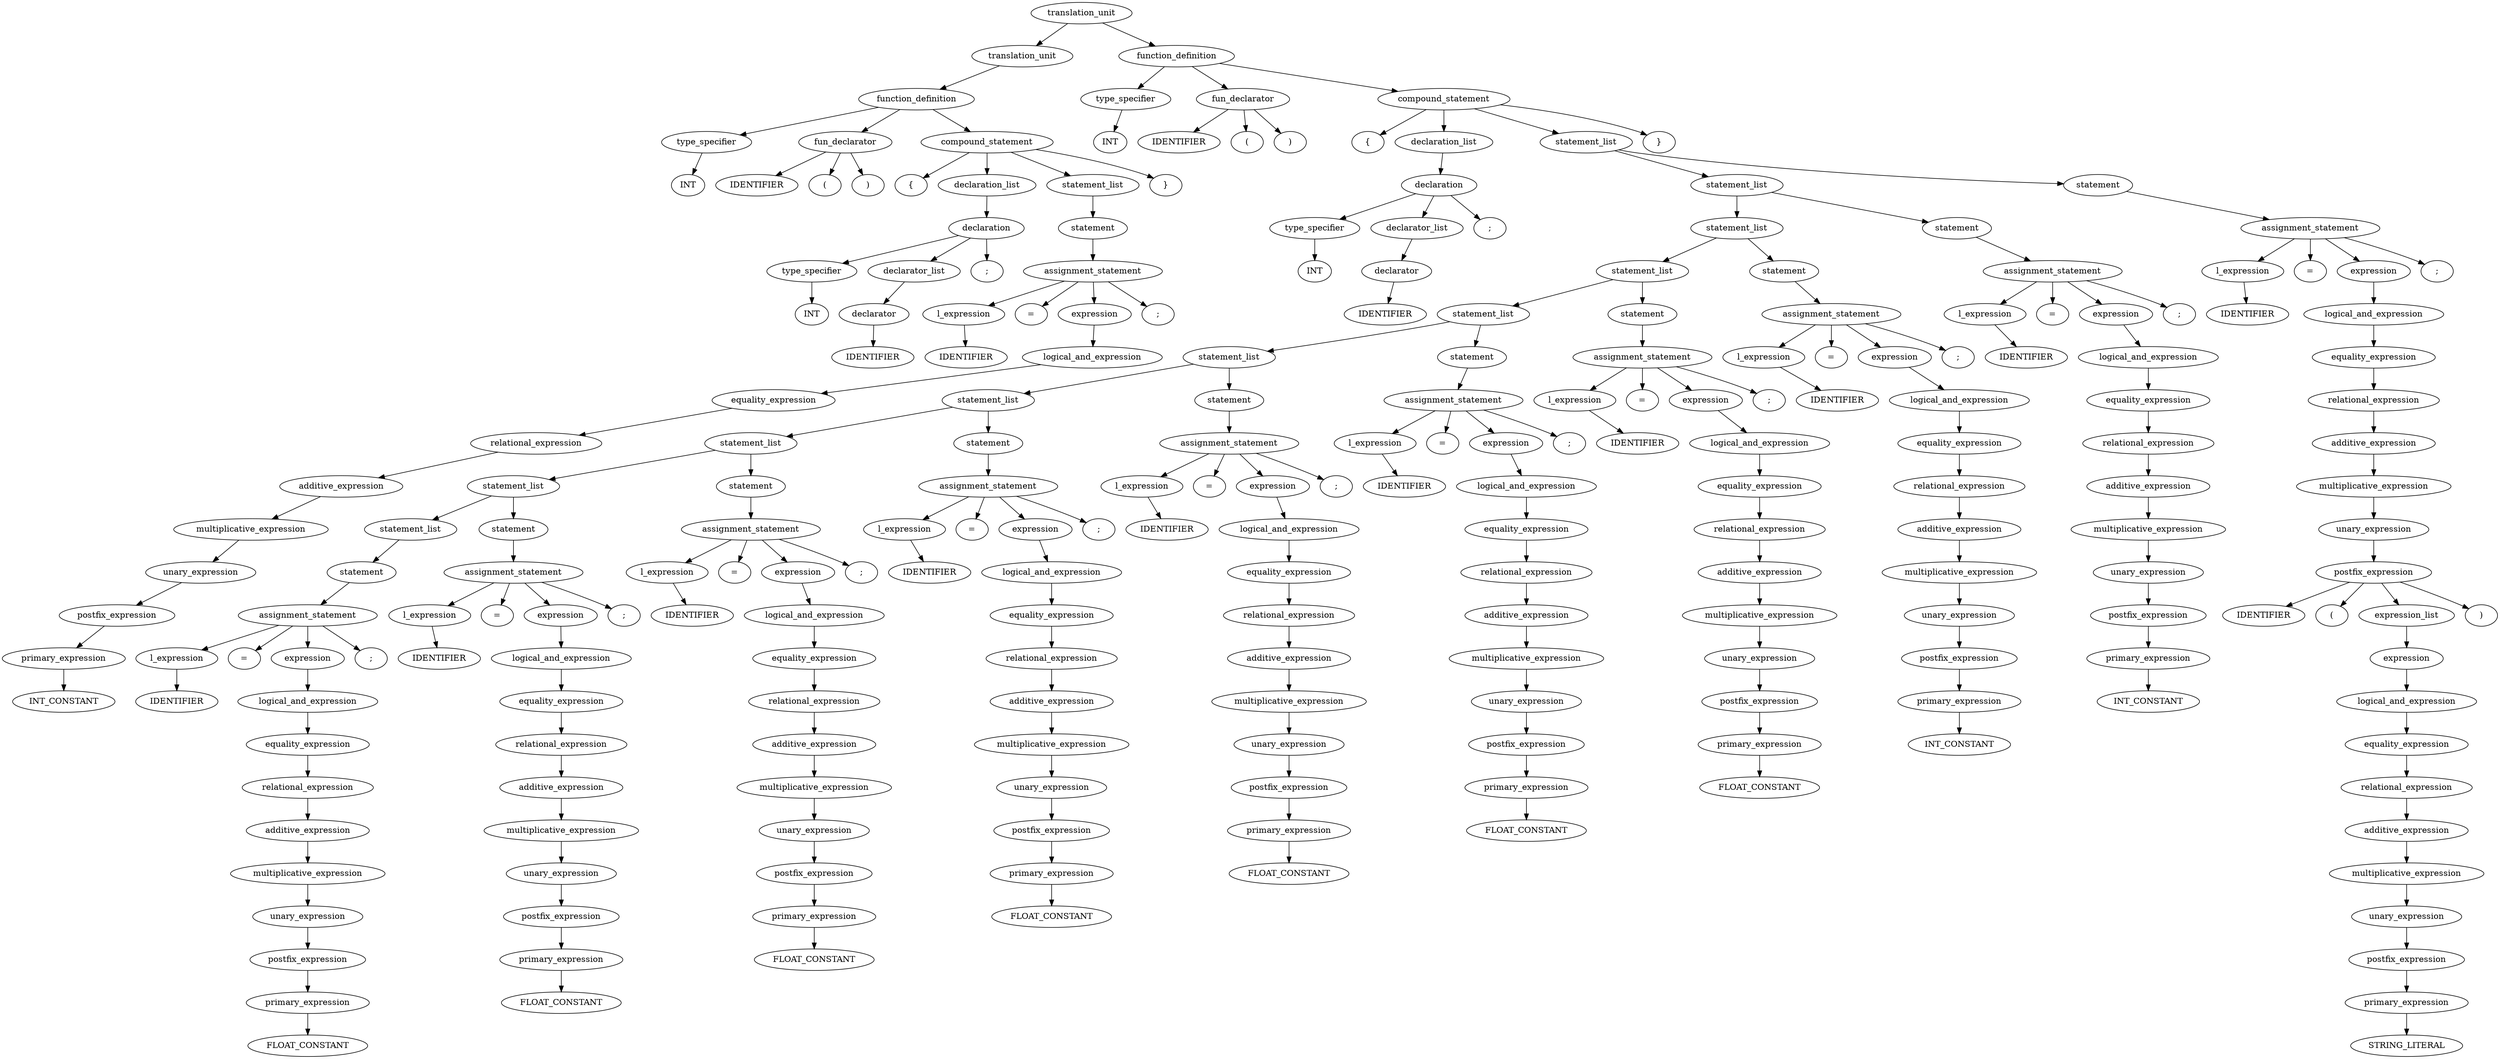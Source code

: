 digraph G {ordering=out;

1[label="type_specifier"]
1 -> 2
2[label="INT"]
3[label="fun_declarator"]
3 -> 4
4[label="IDENTIFIER"]
3 -> 5
5[label="("]
3 -> 6
6[label=")"]
7[label="type_specifier"]
7 -> 8
8[label="INT"]
9[label="declarator"]
9 -> 10
10[label="IDENTIFIER"]
11[label="declarator_list"]
11 -> 9
12[label="declaration"]
12 -> 7
12 -> 11
12 -> 13
13[label=";"]
14[label="declaration_list"]
14 -> 12
15[label="l_expression"]
15 -> 16
16[label="IDENTIFIER"]
17[label="primary_expression"]
17 -> 18
18[label="INT_CONSTANT"]
19[label="postfix_expression"]
19 -> 17
20[label="unary_expression"]
20 -> 19
21[label="multiplicative_expression"]
21 -> 20
22[label="additive_expression"]
22 -> 21
23[label="relational_expression"]
23 -> 22
24[label="equality_expression"]
24 -> 23
25[label="logical_and_expression"]
25 -> 24
26[label="expression"]
26 -> 25
27[label="assignment_statement"]
27 -> 15
27 -> 28
28[label="="]
27 -> 26
27 -> 29
29[label=";"]
30[label="statement"]
30 -> 27
31[label="statement_list"]
31 -> 30
32[label="compound_statement"]
32 -> 33
33[label="{"]
32 -> 14
32 -> 31
32 -> 34
34[label="}"]
35[label="function_definition"]
35 -> 1
35 -> 3
35 -> 32
36[label="translation_unit"]
36 -> 35
37[label="type_specifier"]
37 -> 38
38[label="INT"]
39[label="fun_declarator"]
39 -> 40
40[label="IDENTIFIER"]
39 -> 41
41[label="("]
39 -> 42
42[label=")"]
43[label="type_specifier"]
43 -> 44
44[label="INT"]
45[label="declarator"]
45 -> 46
46[label="IDENTIFIER"]
47[label="declarator_list"]
47 -> 45
48[label="declaration"]
48 -> 43
48 -> 47
48 -> 49
49[label=";"]
50[label="declaration_list"]
50 -> 48
51[label="l_expression"]
51 -> 52
52[label="IDENTIFIER"]
53[label="primary_expression"]
53 -> 54
54[label="FLOAT_CONSTANT"]
55[label="postfix_expression"]
55 -> 53
56[label="unary_expression"]
56 -> 55
57[label="multiplicative_expression"]
57 -> 56
58[label="additive_expression"]
58 -> 57
59[label="relational_expression"]
59 -> 58
60[label="equality_expression"]
60 -> 59
61[label="logical_and_expression"]
61 -> 60
62[label="expression"]
62 -> 61
63[label="assignment_statement"]
63 -> 51
63 -> 64
64[label="="]
63 -> 62
63 -> 65
65[label=";"]
66[label="statement"]
66 -> 63
67[label="statement_list"]
67 -> 66
68[label="l_expression"]
68 -> 69
69[label="IDENTIFIER"]
70[label="primary_expression"]
70 -> 71
71[label="FLOAT_CONSTANT"]
72[label="postfix_expression"]
72 -> 70
73[label="unary_expression"]
73 -> 72
74[label="multiplicative_expression"]
74 -> 73
75[label="additive_expression"]
75 -> 74
76[label="relational_expression"]
76 -> 75
77[label="equality_expression"]
77 -> 76
78[label="logical_and_expression"]
78 -> 77
79[label="expression"]
79 -> 78
80[label="assignment_statement"]
80 -> 68
80 -> 81
81[label="="]
80 -> 79
80 -> 82
82[label=";"]
83[label="statement"]
83 -> 80
84[label="statement_list"]
84 -> 67
84 -> 83
85[label="l_expression"]
85 -> 86
86[label="IDENTIFIER"]
87[label="primary_expression"]
87 -> 88
88[label="FLOAT_CONSTANT"]
89[label="postfix_expression"]
89 -> 87
90[label="unary_expression"]
90 -> 89
91[label="multiplicative_expression"]
91 -> 90
92[label="additive_expression"]
92 -> 91
93[label="relational_expression"]
93 -> 92
94[label="equality_expression"]
94 -> 93
95[label="logical_and_expression"]
95 -> 94
96[label="expression"]
96 -> 95
97[label="assignment_statement"]
97 -> 85
97 -> 98
98[label="="]
97 -> 96
97 -> 99
99[label=";"]
100[label="statement"]
100 -> 97
101[label="statement_list"]
101 -> 84
101 -> 100
102[label="l_expression"]
102 -> 103
103[label="IDENTIFIER"]
104[label="primary_expression"]
104 -> 105
105[label="FLOAT_CONSTANT"]
106[label="postfix_expression"]
106 -> 104
107[label="unary_expression"]
107 -> 106
108[label="multiplicative_expression"]
108 -> 107
109[label="additive_expression"]
109 -> 108
110[label="relational_expression"]
110 -> 109
111[label="equality_expression"]
111 -> 110
112[label="logical_and_expression"]
112 -> 111
113[label="expression"]
113 -> 112
114[label="assignment_statement"]
114 -> 102
114 -> 115
115[label="="]
114 -> 113
114 -> 116
116[label=";"]
117[label="statement"]
117 -> 114
118[label="statement_list"]
118 -> 101
118 -> 117
119[label="l_expression"]
119 -> 120
120[label="IDENTIFIER"]
121[label="primary_expression"]
121 -> 122
122[label="FLOAT_CONSTANT"]
123[label="postfix_expression"]
123 -> 121
124[label="unary_expression"]
124 -> 123
125[label="multiplicative_expression"]
125 -> 124
126[label="additive_expression"]
126 -> 125
127[label="relational_expression"]
127 -> 126
128[label="equality_expression"]
128 -> 127
129[label="logical_and_expression"]
129 -> 128
130[label="expression"]
130 -> 129
131[label="assignment_statement"]
131 -> 119
131 -> 132
132[label="="]
131 -> 130
131 -> 133
133[label=";"]
134[label="statement"]
134 -> 131
135[label="statement_list"]
135 -> 118
135 -> 134
136[label="l_expression"]
136 -> 137
137[label="IDENTIFIER"]
138[label="primary_expression"]
138 -> 139
139[label="FLOAT_CONSTANT"]
140[label="postfix_expression"]
140 -> 138
141[label="unary_expression"]
141 -> 140
142[label="multiplicative_expression"]
142 -> 141
143[label="additive_expression"]
143 -> 142
144[label="relational_expression"]
144 -> 143
145[label="equality_expression"]
145 -> 144
146[label="logical_and_expression"]
146 -> 145
147[label="expression"]
147 -> 146
148[label="assignment_statement"]
148 -> 136
148 -> 149
149[label="="]
148 -> 147
148 -> 150
150[label=";"]
151[label="statement"]
151 -> 148
152[label="statement_list"]
152 -> 135
152 -> 151
153[label="l_expression"]
153 -> 154
154[label="IDENTIFIER"]
155[label="primary_expression"]
155 -> 156
156[label="FLOAT_CONSTANT"]
157[label="postfix_expression"]
157 -> 155
158[label="unary_expression"]
158 -> 157
159[label="multiplicative_expression"]
159 -> 158
160[label="additive_expression"]
160 -> 159
161[label="relational_expression"]
161 -> 160
162[label="equality_expression"]
162 -> 161
163[label="logical_and_expression"]
163 -> 162
164[label="expression"]
164 -> 163
165[label="assignment_statement"]
165 -> 153
165 -> 166
166[label="="]
165 -> 164
165 -> 167
167[label=";"]
168[label="statement"]
168 -> 165
169[label="statement_list"]
169 -> 152
169 -> 168
170[label="l_expression"]
170 -> 171
171[label="IDENTIFIER"]
172[label="primary_expression"]
172 -> 173
173[label="INT_CONSTANT"]
174[label="postfix_expression"]
174 -> 172
175[label="unary_expression"]
175 -> 174
176[label="multiplicative_expression"]
176 -> 175
177[label="additive_expression"]
177 -> 176
178[label="relational_expression"]
178 -> 177
179[label="equality_expression"]
179 -> 178
180[label="logical_and_expression"]
180 -> 179
181[label="expression"]
181 -> 180
182[label="assignment_statement"]
182 -> 170
182 -> 183
183[label="="]
182 -> 181
182 -> 184
184[label=";"]
185[label="statement"]
185 -> 182
186[label="statement_list"]
186 -> 169
186 -> 185
187[label="l_expression"]
187 -> 188
188[label="IDENTIFIER"]
189[label="primary_expression"]
189 -> 190
190[label="INT_CONSTANT"]
191[label="postfix_expression"]
191 -> 189
192[label="unary_expression"]
192 -> 191
193[label="multiplicative_expression"]
193 -> 192
194[label="additive_expression"]
194 -> 193
195[label="relational_expression"]
195 -> 194
196[label="equality_expression"]
196 -> 195
197[label="logical_and_expression"]
197 -> 196
198[label="expression"]
198 -> 197
199[label="assignment_statement"]
199 -> 187
199 -> 200
200[label="="]
199 -> 198
199 -> 201
201[label=";"]
202[label="statement"]
202 -> 199
203[label="statement_list"]
203 -> 186
203 -> 202
204[label="l_expression"]
204 -> 205
205[label="IDENTIFIER"]
206[label="primary_expression"]
206 -> 207
207[label="STRING_LITERAL"]
208[label="postfix_expression"]
208 -> 206
209[label="unary_expression"]
209 -> 208
210[label="multiplicative_expression"]
210 -> 209
211[label="additive_expression"]
211 -> 210
212[label="relational_expression"]
212 -> 211
213[label="equality_expression"]
213 -> 212
214[label="logical_and_expression"]
214 -> 213
215[label="expression"]
215 -> 214
216[label="expression_list"]
216 -> 215
217[label="postfix_expression"]
217 -> 218
218[label="IDENTIFIER"]
217 -> 219
219[label="("]
217 -> 216
217 -> 220
220[label=")"]
221[label="unary_expression"]
221 -> 217
222[label="multiplicative_expression"]
222 -> 221
223[label="additive_expression"]
223 -> 222
224[label="relational_expression"]
224 -> 223
225[label="equality_expression"]
225 -> 224
226[label="logical_and_expression"]
226 -> 225
227[label="expression"]
227 -> 226
228[label="assignment_statement"]
228 -> 204
228 -> 229
229[label="="]
228 -> 227
228 -> 230
230[label=";"]
231[label="statement"]
231 -> 228
232[label="statement_list"]
232 -> 203
232 -> 231
233[label="compound_statement"]
233 -> 234
234[label="{"]
233 -> 50
233 -> 232
233 -> 235
235[label="}"]
236[label="function_definition"]
236 -> 37
236 -> 39
236 -> 233
237[label="translation_unit"]
237 -> 36
237 -> 236}
